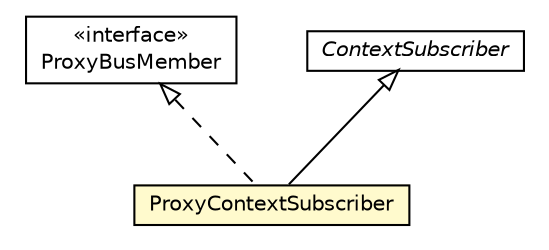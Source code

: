 #!/usr/local/bin/dot
#
# Class diagram 
# Generated by UMLGraph version R5_6-24-gf6e263 (http://www.umlgraph.org/)
#

digraph G {
	edge [fontname="Helvetica",fontsize=10,labelfontname="Helvetica",labelfontsize=10];
	node [fontname="Helvetica",fontsize=10,shape=plaintext];
	nodesep=0.25;
	ranksep=0.5;
	// org.universAAL.ri.gateway.proxies.ProxyBusMember
	c21727 [label=<<table title="org.universAAL.ri.gateway.proxies.ProxyBusMember" border="0" cellborder="1" cellspacing="0" cellpadding="2" port="p" href="../ProxyBusMember.html">
		<tr><td><table border="0" cellspacing="0" cellpadding="1">
<tr><td align="center" balign="center"> &#171;interface&#187; </td></tr>
<tr><td align="center" balign="center"> ProxyBusMember </td></tr>
		</table></td></tr>
		</table>>, URL="../ProxyBusMember.html", fontname="Helvetica", fontcolor="black", fontsize=10.0];
	// org.universAAL.ri.gateway.proxies.importing.ProxyContextSubscriber
	c21731 [label=<<table title="org.universAAL.ri.gateway.proxies.importing.ProxyContextSubscriber" border="0" cellborder="1" cellspacing="0" cellpadding="2" port="p" bgcolor="lemonChiffon" href="./ProxyContextSubscriber.html">
		<tr><td><table border="0" cellspacing="0" cellpadding="1">
<tr><td align="center" balign="center"> ProxyContextSubscriber </td></tr>
		</table></td></tr>
		</table>>, URL="./ProxyContextSubscriber.html", fontname="Helvetica", fontcolor="black", fontsize=10.0];
	//org.universAAL.ri.gateway.proxies.importing.ProxyContextSubscriber extends org.universAAL.middleware.context.ContextSubscriber
	c21804:p -> c21731:p [dir=back,arrowtail=empty];
	//org.universAAL.ri.gateway.proxies.importing.ProxyContextSubscriber implements org.universAAL.ri.gateway.proxies.ProxyBusMember
	c21727:p -> c21731:p [dir=back,arrowtail=empty,style=dashed];
	// org.universAAL.middleware.context.ContextSubscriber
	c21804 [label=<<table title="org.universAAL.middleware.context.ContextSubscriber" border="0" cellborder="1" cellspacing="0" cellpadding="2" port="p" href="http://java.sun.com/j2se/1.4.2/docs/api/org/universAAL/middleware/context/ContextSubscriber.html">
		<tr><td><table border="0" cellspacing="0" cellpadding="1">
<tr><td align="center" balign="center"><font face="Helvetica-Oblique"> ContextSubscriber </font></td></tr>
		</table></td></tr>
		</table>>, URL="http://java.sun.com/j2se/1.4.2/docs/api/org/universAAL/middleware/context/ContextSubscriber.html", fontname="Helvetica", fontcolor="black", fontsize=10.0];
}

